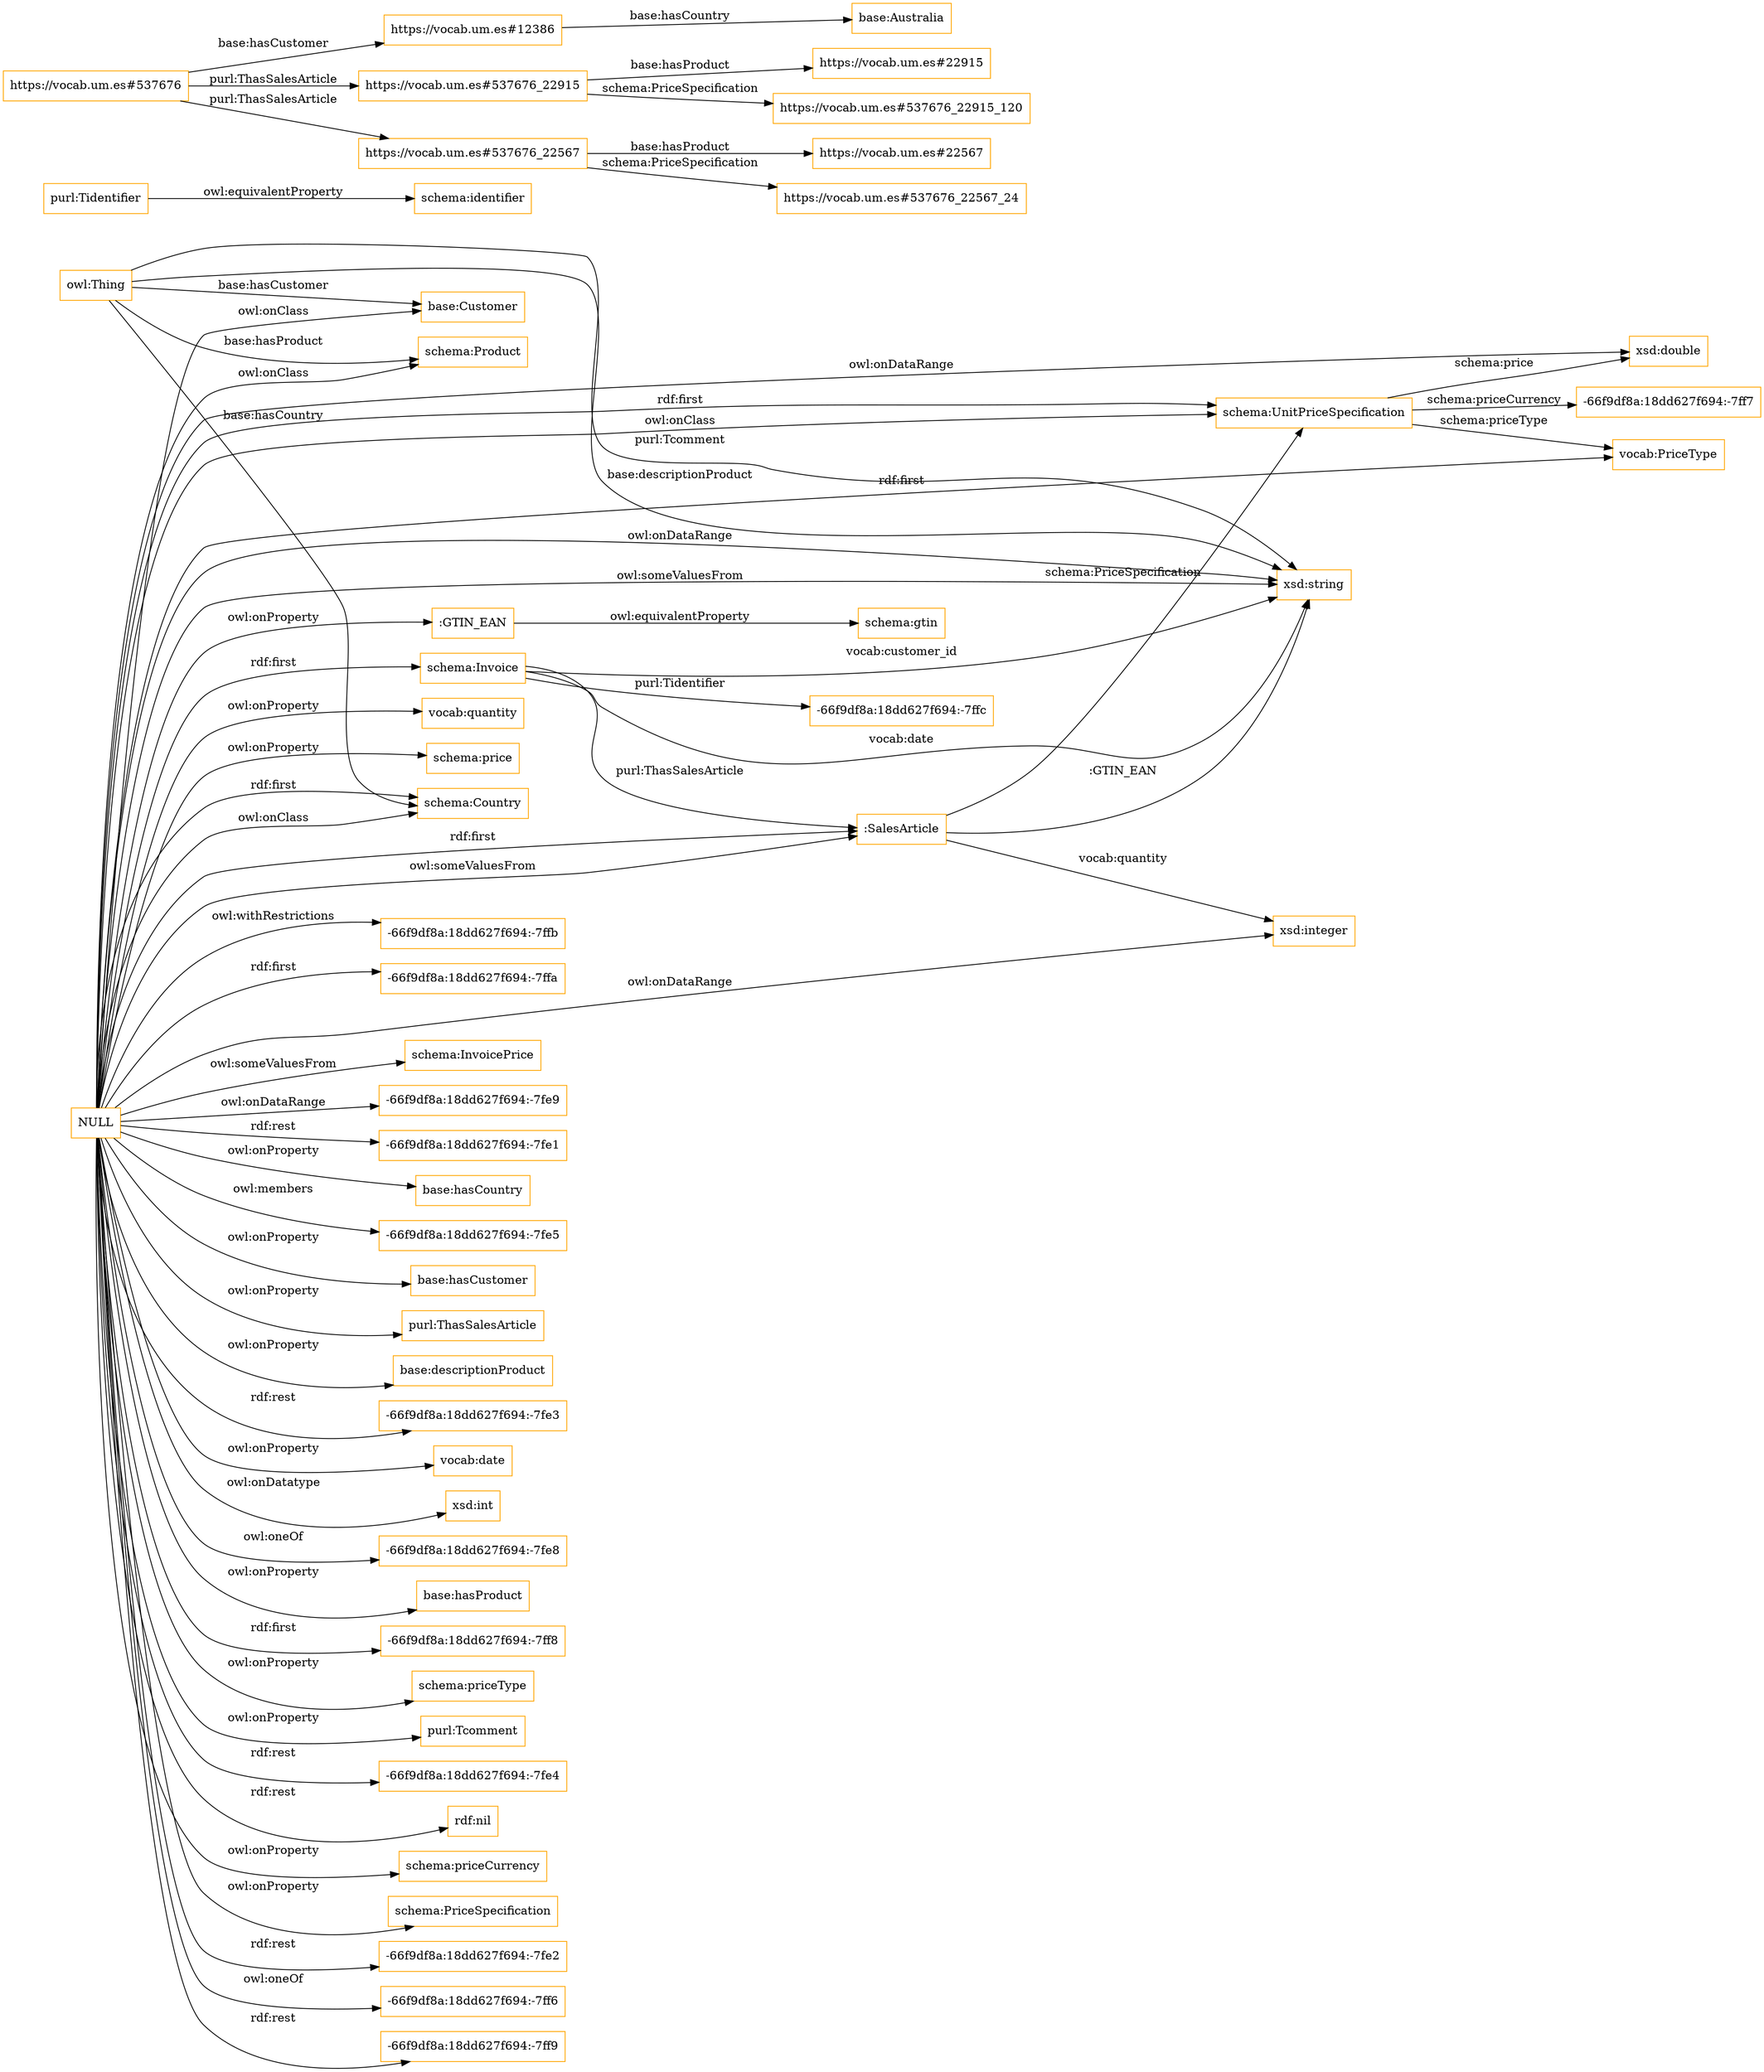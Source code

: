 digraph ar2dtool_diagram { 
rankdir=LR;
size="1501"
node [shape = rectangle, color="orange"]; "vocab:PriceType" "base:Customer" "schema:UnitPriceSpecification" "schema:Product" "schema:InvoicePrice" "schema:Invoice" "schema:Country" ":SalesArticle" ; /*classes style*/
	"NULL" -> "-66f9df8a:18dd627f694:-7fe9" [ label = "owl:onDataRange" ];
	"NULL" -> "-66f9df8a:18dd627f694:-7fe1" [ label = "rdf:rest" ];
	"NULL" -> "schema:Country" [ label = "rdf:first" ];
	"NULL" -> "base:hasCountry" [ label = "owl:onProperty" ];
	"NULL" -> "-66f9df8a:18dd627f694:-7fe5" [ label = "owl:members" ];
	"NULL" -> ":SalesArticle" [ label = "rdf:first" ];
	"NULL" -> "schema:UnitPriceSpecification" [ label = "owl:onClass" ];
	"NULL" -> "xsd:integer" [ label = "owl:onDataRange" ];
	"NULL" -> "base:hasCustomer" [ label = "owl:onProperty" ];
	"NULL" -> "purl:ThasSalesArticle" [ label = "owl:onProperty" ];
	"NULL" -> "base:descriptionProduct" [ label = "owl:onProperty" ];
	"NULL" -> "-66f9df8a:18dd627f694:-7fe3" [ label = "rdf:rest" ];
	"NULL" -> "schema:InvoicePrice" [ label = "owl:someValuesFrom" ];
	"NULL" -> "vocab:date" [ label = "owl:onProperty" ];
	"NULL" -> "xsd:int" [ label = "owl:onDatatype" ];
	"NULL" -> "-66f9df8a:18dd627f694:-7fe8" [ label = "owl:oneOf" ];
	"NULL" -> "vocab:PriceType" [ label = "rdf:first" ];
	"NULL" -> ":SalesArticle" [ label = "owl:someValuesFrom" ];
	"NULL" -> "base:hasProduct" [ label = "owl:onProperty" ];
	"NULL" -> "-66f9df8a:18dd627f694:-7ff8" [ label = "rdf:first" ];
	"NULL" -> "schema:priceType" [ label = "owl:onProperty" ];
	"NULL" -> "purl:Tcomment" [ label = "owl:onProperty" ];
	"NULL" -> "-66f9df8a:18dd627f694:-7fe4" [ label = "rdf:rest" ];
	"NULL" -> "rdf:nil" [ label = "rdf:rest" ];
	"NULL" -> "schema:Invoice" [ label = "rdf:first" ];
	"NULL" -> "schema:priceCurrency" [ label = "owl:onProperty" ];
	"NULL" -> "schema:Product" [ label = "owl:onClass" ];
	"NULL" -> "schema:PriceSpecification" [ label = "owl:onProperty" ];
	"NULL" -> "-66f9df8a:18dd627f694:-7fe2" [ label = "rdf:rest" ];
	"NULL" -> "schema:UnitPriceSpecification" [ label = "rdf:first" ];
	"NULL" -> "xsd:string" [ label = "owl:onDataRange" ];
	"NULL" -> "schema:Country" [ label = "owl:onClass" ];
	"NULL" -> "-66f9df8a:18dd627f694:-7ff6" [ label = "owl:oneOf" ];
	"NULL" -> "-66f9df8a:18dd627f694:-7ff9" [ label = "rdf:rest" ];
	"NULL" -> "xsd:double" [ label = "owl:onDataRange" ];
	"NULL" -> ":GTIN_EAN" [ label = "owl:onProperty" ];
	"NULL" -> "vocab:quantity" [ label = "owl:onProperty" ];
	"NULL" -> "schema:price" [ label = "owl:onProperty" ];
	"NULL" -> "base:Customer" [ label = "owl:onClass" ];
	"NULL" -> "-66f9df8a:18dd627f694:-7ffb" [ label = "owl:withRestrictions" ];
	"NULL" -> "-66f9df8a:18dd627f694:-7ffa" [ label = "rdf:first" ];
	"NULL" -> "xsd:string" [ label = "owl:someValuesFrom" ];
	"purl:Tidentifier" -> "schema:identifier" [ label = "owl:equivalentProperty" ];
	"https://vocab.um.es#537676" -> "https://vocab.um.es#12386" [ label = "base:hasCustomer" ];
	"https://vocab.um.es#537676" -> "https://vocab.um.es#537676_22915" [ label = "purl:ThasSalesArticle" ];
	"https://vocab.um.es#537676" -> "https://vocab.um.es#537676_22567" [ label = "purl:ThasSalesArticle" ];
	"https://vocab.um.es#537676_22567" -> "https://vocab.um.es#22567" [ label = "base:hasProduct" ];
	"https://vocab.um.es#537676_22567" -> "https://vocab.um.es#537676_22567_24" [ label = "schema:PriceSpecification" ];
	"https://vocab.um.es#537676_22915" -> "https://vocab.um.es#22915" [ label = "base:hasProduct" ];
	"https://vocab.um.es#537676_22915" -> "https://vocab.um.es#537676_22915_120" [ label = "schema:PriceSpecification" ];
	"https://vocab.um.es#12386" -> "base:Australia" [ label = "base:hasCountry" ];
	":GTIN_EAN" -> "schema:gtin" [ label = "owl:equivalentProperty" ];
	"schema:Invoice" -> "xsd:string" [ label = "vocab:date" ];
	":SalesArticle" -> "schema:UnitPriceSpecification" [ label = "schema:PriceSpecification" ];
	"owl:Thing" -> "xsd:string" [ label = "purl:Tcomment" ];
	"owl:Thing" -> "schema:Country" [ label = "base:hasCountry" ];
	"owl:Thing" -> "base:Customer" [ label = "base:hasCustomer" ];
	"schema:Invoice" -> ":SalesArticle" [ label = "purl:ThasSalesArticle" ];
	":SalesArticle" -> "xsd:integer" [ label = "vocab:quantity" ];
	"schema:Invoice" -> "-66f9df8a:18dd627f694:-7ffc" [ label = "purl:Tidentifier" ];
	"schema:Invoice" -> "xsd:string" [ label = "vocab:customer_id" ];
	"schema:UnitPriceSpecification" -> "xsd:double" [ label = "schema:price" ];
	":SalesArticle" -> "xsd:string" [ label = ":GTIN_EAN" ];
	"schema:UnitPriceSpecification" -> "vocab:PriceType" [ label = "schema:priceType" ];
	"owl:Thing" -> "xsd:string" [ label = "base:descriptionProduct" ];
	"owl:Thing" -> "schema:Product" [ label = "base:hasProduct" ];
	"schema:UnitPriceSpecification" -> "-66f9df8a:18dd627f694:-7ff7" [ label = "schema:priceCurrency" ];

}
